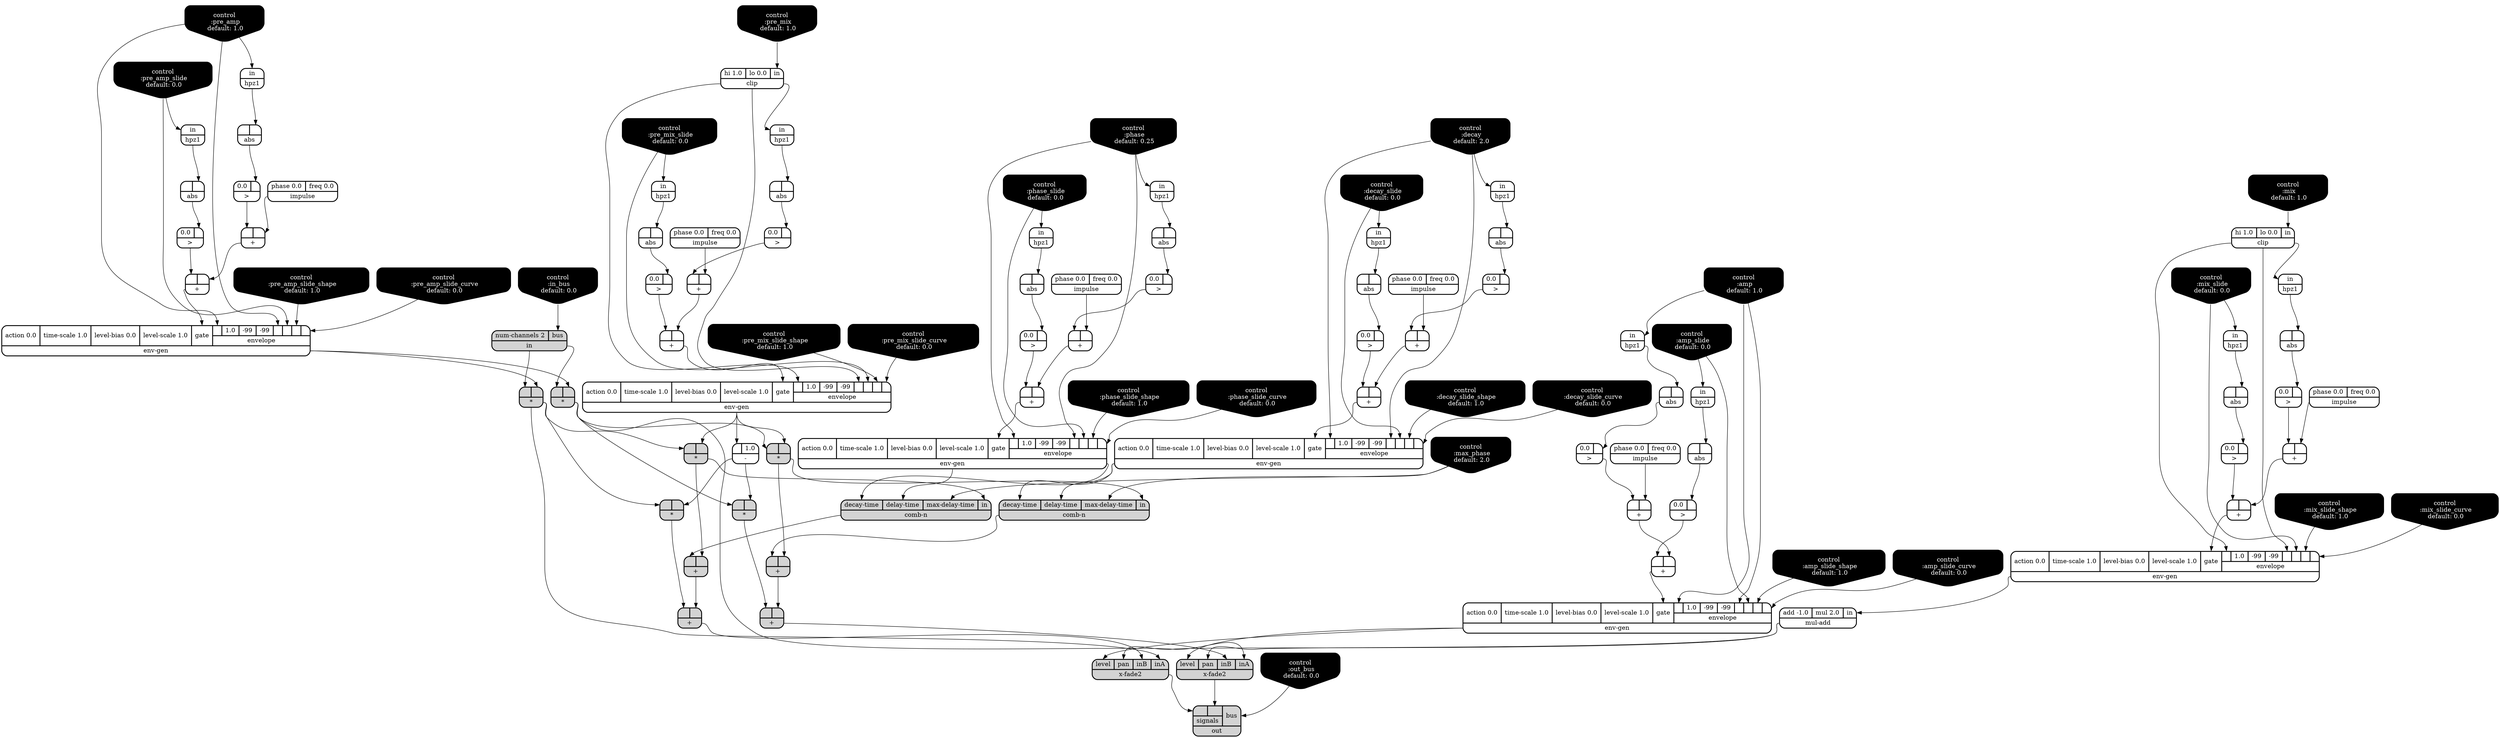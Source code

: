 digraph synthdef {
49 [label = "{{ <b> |<a> } |<__UG_NAME__>* }" style="filled, bold, rounded"  shape=record rankdir=LR];
50 [label = "{{ <b> |<a> } |<__UG_NAME__>* }" style="filled, bold, rounded"  shape=record rankdir=LR];
72 [label = "{{ <b> |<a> } |<__UG_NAME__>* }" style="filled, bold, rounded"  shape=record rankdir=LR];
74 [label = "{{ <b> |<a> } |<__UG_NAME__>* }" style="filled, bold, rounded"  shape=record rankdir=LR];
100 [label = "{{ <b> |<a> } |<__UG_NAME__>* }" style="filled, bold, rounded"  shape=record rankdir=LR];
103 [label = "{{ <b> |<a> } |<__UG_NAME__>* }" style="filled, bold, rounded"  shape=record rankdir=LR];
32 [label = "{{ <b> |<a> } |<__UG_NAME__>+ }" style="bold, rounded" shape=record rankdir=LR];
36 [label = "{{ <b> |<a> } |<__UG_NAME__>+ }" style="bold, rounded" shape=record rankdir=LR];
42 [label = "{{ <b> |<a> } |<__UG_NAME__>+ }" style="bold, rounded" shape=record rankdir=LR];
46 [label = "{{ <b> |<a> } |<__UG_NAME__>+ }" style="bold, rounded" shape=record rankdir=LR];
55 [label = "{{ <b> |<a> } |<__UG_NAME__>+ }" style="bold, rounded" shape=record rankdir=LR];
59 [label = "{{ <b> |<a> } |<__UG_NAME__>+ }" style="bold, rounded" shape=record rankdir=LR];
65 [label = "{{ <b> |<a> } |<__UG_NAME__>+ }" style="bold, rounded" shape=record rankdir=LR];
69 [label = "{{ <b> |<a> } |<__UG_NAME__>+ }" style="bold, rounded" shape=record rankdir=LR];
76 [label = "{{ <b> |<a> } |<__UG_NAME__>+ }" style="filled, bold, rounded"  shape=record rankdir=LR];
77 [label = "{{ <b> |<a> } |<__UG_NAME__>+ }" style="filled, bold, rounded"  shape=record rankdir=LR];
82 [label = "{{ <b> |<a> } |<__UG_NAME__>+ }" style="bold, rounded" shape=record rankdir=LR];
86 [label = "{{ <b> |<a> } |<__UG_NAME__>+ }" style="bold, rounded" shape=record rankdir=LR];
93 [label = "{{ <b> |<a> } |<__UG_NAME__>+ }" style="bold, rounded" shape=record rankdir=LR];
97 [label = "{{ <b> |<a> } |<__UG_NAME__>+ }" style="bold, rounded" shape=record rankdir=LR];
102 [label = "{{ <b> |<a> } |<__UG_NAME__>+ }" style="filled, bold, rounded"  shape=record rankdir=LR];
104 [label = "{{ <b> |<a> } |<__UG_NAME__>+ }" style="filled, bold, rounded"  shape=record rankdir=LR];
73 [label = "{{ <b> |<a> 1.0} |<__UG_NAME__>- }" style="bold, rounded" shape=record rankdir=LR];
31 [label = "{{ <b> 0.0|<a> } |<__UG_NAME__>\> }" style="bold, rounded" shape=record rankdir=LR];
35 [label = "{{ <b> 0.0|<a> } |<__UG_NAME__>\> }" style="bold, rounded" shape=record rankdir=LR];
41 [label = "{{ <b> 0.0|<a> } |<__UG_NAME__>\> }" style="bold, rounded" shape=record rankdir=LR];
45 [label = "{{ <b> 0.0|<a> } |<__UG_NAME__>\> }" style="bold, rounded" shape=record rankdir=LR];
54 [label = "{{ <b> 0.0|<a> } |<__UG_NAME__>\> }" style="bold, rounded" shape=record rankdir=LR];
58 [label = "{{ <b> 0.0|<a> } |<__UG_NAME__>\> }" style="bold, rounded" shape=record rankdir=LR];
64 [label = "{{ <b> 0.0|<a> } |<__UG_NAME__>\> }" style="bold, rounded" shape=record rankdir=LR];
68 [label = "{{ <b> 0.0|<a> } |<__UG_NAME__>\> }" style="bold, rounded" shape=record rankdir=LR];
81 [label = "{{ <b> 0.0|<a> } |<__UG_NAME__>\> }" style="bold, rounded" shape=record rankdir=LR];
85 [label = "{{ <b> 0.0|<a> } |<__UG_NAME__>\> }" style="bold, rounded" shape=record rankdir=LR];
92 [label = "{{ <b> 0.0|<a> } |<__UG_NAME__>\> }" style="bold, rounded" shape=record rankdir=LR];
96 [label = "{{ <b> 0.0|<a> } |<__UG_NAME__>\> }" style="bold, rounded" shape=record rankdir=LR];
30 [label = "{{ <b> |<a> } |<__UG_NAME__>abs }" style="bold, rounded" shape=record rankdir=LR];
34 [label = "{{ <b> |<a> } |<__UG_NAME__>abs }" style="bold, rounded" shape=record rankdir=LR];
40 [label = "{{ <b> |<a> } |<__UG_NAME__>abs }" style="bold, rounded" shape=record rankdir=LR];
44 [label = "{{ <b> |<a> } |<__UG_NAME__>abs }" style="bold, rounded" shape=record rankdir=LR];
53 [label = "{{ <b> |<a> } |<__UG_NAME__>abs }" style="bold, rounded" shape=record rankdir=LR];
57 [label = "{{ <b> |<a> } |<__UG_NAME__>abs }" style="bold, rounded" shape=record rankdir=LR];
63 [label = "{{ <b> |<a> } |<__UG_NAME__>abs }" style="bold, rounded" shape=record rankdir=LR];
67 [label = "{{ <b> |<a> } |<__UG_NAME__>abs }" style="bold, rounded" shape=record rankdir=LR];
80 [label = "{{ <b> |<a> } |<__UG_NAME__>abs }" style="bold, rounded" shape=record rankdir=LR];
84 [label = "{{ <b> |<a> } |<__UG_NAME__>abs }" style="bold, rounded" shape=record rankdir=LR];
91 [label = "{{ <b> |<a> } |<__UG_NAME__>abs }" style="bold, rounded" shape=record rankdir=LR];
95 [label = "{{ <b> |<a> } |<__UG_NAME__>abs }" style="bold, rounded" shape=record rankdir=LR];
28 [label = "{{ <hi> hi 1.0|<lo> lo 0.0|<in> in} |<__UG_NAME__>clip }" style="bold, rounded" shape=record rankdir=LR];
78 [label = "{{ <hi> hi 1.0|<lo> lo 0.0|<in> in} |<__UG_NAME__>clip }" style="bold, rounded" shape=record rankdir=LR];
71 [label = "{{ <decay____time> decay-time|<delay____time> delay-time|<max____delay____time> max-delay-time|<in> in} |<__UG_NAME__>comb-n }" style="filled, bold, rounded"  shape=record rankdir=LR];
101 [label = "{{ <decay____time> decay-time|<delay____time> delay-time|<max____delay____time> max-delay-time|<in> in} |<__UG_NAME__>comb-n }" style="filled, bold, rounded"  shape=record rankdir=LR];
0 [label = "control
 :phase
 default: 0.25" shape=invhouse style="rounded, filled, bold" fillcolor=black fontcolor=white ]; 
1 [label = "control
 :phase_slide
 default: 0.0" shape=invhouse style="rounded, filled, bold" fillcolor=black fontcolor=white ]; 
2 [label = "control
 :phase_slide_shape
 default: 1.0" shape=invhouse style="rounded, filled, bold" fillcolor=black fontcolor=white ]; 
3 [label = "control
 :phase_slide_curve
 default: 0.0" shape=invhouse style="rounded, filled, bold" fillcolor=black fontcolor=white ]; 
4 [label = "control
 :decay
 default: 2.0" shape=invhouse style="rounded, filled, bold" fillcolor=black fontcolor=white ]; 
5 [label = "control
 :decay_slide
 default: 0.0" shape=invhouse style="rounded, filled, bold" fillcolor=black fontcolor=white ]; 
6 [label = "control
 :decay_slide_shape
 default: 1.0" shape=invhouse style="rounded, filled, bold" fillcolor=black fontcolor=white ]; 
7 [label = "control
 :decay_slide_curve
 default: 0.0" shape=invhouse style="rounded, filled, bold" fillcolor=black fontcolor=white ]; 
8 [label = "control
 :max_phase
 default: 2.0" shape=invhouse style="rounded, filled, bold" fillcolor=black fontcolor=white ]; 
9 [label = "control
 :pre_amp
 default: 1.0" shape=invhouse style="rounded, filled, bold" fillcolor=black fontcolor=white ]; 
10 [label = "control
 :pre_amp_slide
 default: 0.0" shape=invhouse style="rounded, filled, bold" fillcolor=black fontcolor=white ]; 
11 [label = "control
 :pre_amp_slide_shape
 default: 1.0" shape=invhouse style="rounded, filled, bold" fillcolor=black fontcolor=white ]; 
12 [label = "control
 :pre_amp_slide_curve
 default: 0.0" shape=invhouse style="rounded, filled, bold" fillcolor=black fontcolor=white ]; 
13 [label = "control
 :amp
 default: 1.0" shape=invhouse style="rounded, filled, bold" fillcolor=black fontcolor=white ]; 
14 [label = "control
 :amp_slide
 default: 0.0" shape=invhouse style="rounded, filled, bold" fillcolor=black fontcolor=white ]; 
15 [label = "control
 :amp_slide_shape
 default: 1.0" shape=invhouse style="rounded, filled, bold" fillcolor=black fontcolor=white ]; 
16 [label = "control
 :amp_slide_curve
 default: 0.0" shape=invhouse style="rounded, filled, bold" fillcolor=black fontcolor=white ]; 
17 [label = "control
 :mix
 default: 1.0" shape=invhouse style="rounded, filled, bold" fillcolor=black fontcolor=white ]; 
18 [label = "control
 :mix_slide
 default: 0.0" shape=invhouse style="rounded, filled, bold" fillcolor=black fontcolor=white ]; 
19 [label = "control
 :mix_slide_shape
 default: 1.0" shape=invhouse style="rounded, filled, bold" fillcolor=black fontcolor=white ]; 
20 [label = "control
 :mix_slide_curve
 default: 0.0" shape=invhouse style="rounded, filled, bold" fillcolor=black fontcolor=white ]; 
21 [label = "control
 :pre_mix
 default: 1.0" shape=invhouse style="rounded, filled, bold" fillcolor=black fontcolor=white ]; 
22 [label = "control
 :pre_mix_slide
 default: 0.0" shape=invhouse style="rounded, filled, bold" fillcolor=black fontcolor=white ]; 
23 [label = "control
 :pre_mix_slide_shape
 default: 1.0" shape=invhouse style="rounded, filled, bold" fillcolor=black fontcolor=white ]; 
24 [label = "control
 :pre_mix_slide_curve
 default: 0.0" shape=invhouse style="rounded, filled, bold" fillcolor=black fontcolor=white ]; 
25 [label = "control
 :in_bus
 default: 0.0" shape=invhouse style="rounded, filled, bold" fillcolor=black fontcolor=white ]; 
26 [label = "control
 :out_bus
 default: 0.0" shape=invhouse style="rounded, filled, bold" fillcolor=black fontcolor=white ]; 
37 [label = "{{ <action> action 0.0|<time____scale> time-scale 1.0|<level____bias> level-bias 0.0|<level____scale> level-scale 1.0|<gate> gate|{{<envelope___clip___0>|1.0|-99|-99|<envelope___clip___4>|<envelope___control___5>|<envelope___control___6>|<envelope___control___7>}|envelope}} |<__UG_NAME__>env-gen }" style="bold, rounded" shape=record rankdir=LR];
47 [label = "{{ <action> action 0.0|<time____scale> time-scale 1.0|<level____bias> level-bias 0.0|<level____scale> level-scale 1.0|<gate> gate|{{<envelope___control___0>|1.0|-99|-99|<envelope___control___4>|<envelope___control___5>|<envelope___control___6>|<envelope___control___7>}|envelope}} |<__UG_NAME__>env-gen }" style="bold, rounded" shape=record rankdir=LR];
60 [label = "{{ <action> action 0.0|<time____scale> time-scale 1.0|<level____bias> level-bias 0.0|<level____scale> level-scale 1.0|<gate> gate|{{<envelope___control___0>|1.0|-99|-99|<envelope___control___4>|<envelope___control___5>|<envelope___control___6>|<envelope___control___7>}|envelope}} |<__UG_NAME__>env-gen }" style="bold, rounded" shape=record rankdir=LR];
70 [label = "{{ <action> action 0.0|<time____scale> time-scale 1.0|<level____bias> level-bias 0.0|<level____scale> level-scale 1.0|<gate> gate|{{<envelope___control___0>|1.0|-99|-99|<envelope___control___4>|<envelope___control___5>|<envelope___control___6>|<envelope___control___7>}|envelope}} |<__UG_NAME__>env-gen }" style="bold, rounded" shape=record rankdir=LR];
87 [label = "{{ <action> action 0.0|<time____scale> time-scale 1.0|<level____bias> level-bias 0.0|<level____scale> level-scale 1.0|<gate> gate|{{<envelope___clip___0>|1.0|-99|-99|<envelope___clip___4>|<envelope___control___5>|<envelope___control___6>|<envelope___control___7>}|envelope}} |<__UG_NAME__>env-gen }" style="bold, rounded" shape=record rankdir=LR];
98 [label = "{{ <action> action 0.0|<time____scale> time-scale 1.0|<level____bias> level-bias 0.0|<level____scale> level-scale 1.0|<gate> gate|{{<envelope___control___0>|1.0|-99|-99|<envelope___control___4>|<envelope___control___5>|<envelope___control___6>|<envelope___control___7>}|envelope}} |<__UG_NAME__>env-gen }" style="bold, rounded" shape=record rankdir=LR];
29 [label = "{{ <in> in} |<__UG_NAME__>hpz1 }" style="bold, rounded" shape=record rankdir=LR];
33 [label = "{{ <in> in} |<__UG_NAME__>hpz1 }" style="bold, rounded" shape=record rankdir=LR];
39 [label = "{{ <in> in} |<__UG_NAME__>hpz1 }" style="bold, rounded" shape=record rankdir=LR];
43 [label = "{{ <in> in} |<__UG_NAME__>hpz1 }" style="bold, rounded" shape=record rankdir=LR];
52 [label = "{{ <in> in} |<__UG_NAME__>hpz1 }" style="bold, rounded" shape=record rankdir=LR];
56 [label = "{{ <in> in} |<__UG_NAME__>hpz1 }" style="bold, rounded" shape=record rankdir=LR];
62 [label = "{{ <in> in} |<__UG_NAME__>hpz1 }" style="bold, rounded" shape=record rankdir=LR];
66 [label = "{{ <in> in} |<__UG_NAME__>hpz1 }" style="bold, rounded" shape=record rankdir=LR];
79 [label = "{{ <in> in} |<__UG_NAME__>hpz1 }" style="bold, rounded" shape=record rankdir=LR];
83 [label = "{{ <in> in} |<__UG_NAME__>hpz1 }" style="bold, rounded" shape=record rankdir=LR];
90 [label = "{{ <in> in} |<__UG_NAME__>hpz1 }" style="bold, rounded" shape=record rankdir=LR];
94 [label = "{{ <in> in} |<__UG_NAME__>hpz1 }" style="bold, rounded" shape=record rankdir=LR];
27 [label = "{{ <phase> phase 0.0|<freq> freq 0.0} |<__UG_NAME__>impulse }" style="bold, rounded" shape=record rankdir=LR];
38 [label = "{{ <phase> phase 0.0|<freq> freq 0.0} |<__UG_NAME__>impulse }" style="bold, rounded" shape=record rankdir=LR];
51 [label = "{{ <phase> phase 0.0|<freq> freq 0.0} |<__UG_NAME__>impulse }" style="bold, rounded" shape=record rankdir=LR];
61 [label = "{{ <phase> phase 0.0|<freq> freq 0.0} |<__UG_NAME__>impulse }" style="bold, rounded" shape=record rankdir=LR];
75 [label = "{{ <phase> phase 0.0|<freq> freq 0.0} |<__UG_NAME__>impulse }" style="bold, rounded" shape=record rankdir=LR];
89 [label = "{{ <phase> phase 0.0|<freq> freq 0.0} |<__UG_NAME__>impulse }" style="bold, rounded" shape=record rankdir=LR];
48 [label = "{{ <num____channels> num-channels 2|<bus> bus} |<__UG_NAME__>in }" style="filled, bold, rounded"  shape=record rankdir=LR];
88 [label = "{{ <add> add -1.0|<mul> mul 2.0|<in> in} |<__UG_NAME__>mul-add }" style="bold, rounded" shape=record rankdir=LR];
106 [label = "{{ {{<signals___x____fade2___0>|<signals___x____fade2___1>}|signals}|<bus> bus} |<__UG_NAME__>out }" style="filled, bold, rounded"  shape=record rankdir=LR];
99 [label = "{{ <level> level|<pan> pan|<inb> inB|<ina> inA} |<__UG_NAME__>x-fade2 }" style="filled, bold, rounded"  shape=record rankdir=LR];
105 [label = "{{ <level> level|<pan> pan|<inb> inB|<ina> inA} |<__UG_NAME__>x-fade2 }" style="filled, bold, rounded"  shape=record rankdir=LR];

47:__UG_NAME__ -> 49:a ;
48:__UG_NAME__ -> 49:b ;
37:__UG_NAME__ -> 50:a ;
49:__UG_NAME__ -> 50:b ;
47:__UG_NAME__ -> 72:a ;
48:__UG_NAME__ -> 72:b ;
73:__UG_NAME__ -> 74:a ;
49:__UG_NAME__ -> 74:b ;
37:__UG_NAME__ -> 100:a ;
72:__UG_NAME__ -> 100:b ;
73:__UG_NAME__ -> 103:a ;
72:__UG_NAME__ -> 103:b ;
27:__UG_NAME__ -> 32:a ;
31:__UG_NAME__ -> 32:b ;
32:__UG_NAME__ -> 36:a ;
35:__UG_NAME__ -> 36:b ;
38:__UG_NAME__ -> 42:a ;
41:__UG_NAME__ -> 42:b ;
42:__UG_NAME__ -> 46:a ;
45:__UG_NAME__ -> 46:b ;
51:__UG_NAME__ -> 55:a ;
54:__UG_NAME__ -> 55:b ;
55:__UG_NAME__ -> 59:a ;
58:__UG_NAME__ -> 59:b ;
61:__UG_NAME__ -> 65:a ;
64:__UG_NAME__ -> 65:b ;
65:__UG_NAME__ -> 69:a ;
68:__UG_NAME__ -> 69:b ;
50:__UG_NAME__ -> 76:a ;
71:__UG_NAME__ -> 76:b ;
76:__UG_NAME__ -> 77:a ;
74:__UG_NAME__ -> 77:b ;
75:__UG_NAME__ -> 82:a ;
81:__UG_NAME__ -> 82:b ;
82:__UG_NAME__ -> 86:a ;
85:__UG_NAME__ -> 86:b ;
89:__UG_NAME__ -> 93:a ;
92:__UG_NAME__ -> 93:b ;
93:__UG_NAME__ -> 97:a ;
96:__UG_NAME__ -> 97:b ;
100:__UG_NAME__ -> 102:a ;
101:__UG_NAME__ -> 102:b ;
102:__UG_NAME__ -> 104:a ;
103:__UG_NAME__ -> 104:b ;
37:__UG_NAME__ -> 73:b ;
30:__UG_NAME__ -> 31:a ;
34:__UG_NAME__ -> 35:a ;
40:__UG_NAME__ -> 41:a ;
44:__UG_NAME__ -> 45:a ;
53:__UG_NAME__ -> 54:a ;
57:__UG_NAME__ -> 58:a ;
63:__UG_NAME__ -> 64:a ;
67:__UG_NAME__ -> 68:a ;
80:__UG_NAME__ -> 81:a ;
84:__UG_NAME__ -> 85:a ;
91:__UG_NAME__ -> 92:a ;
95:__UG_NAME__ -> 96:a ;
29:__UG_NAME__ -> 30:a ;
33:__UG_NAME__ -> 34:a ;
39:__UG_NAME__ -> 40:a ;
43:__UG_NAME__ -> 44:a ;
52:__UG_NAME__ -> 53:a ;
56:__UG_NAME__ -> 57:a ;
62:__UG_NAME__ -> 63:a ;
66:__UG_NAME__ -> 67:a ;
79:__UG_NAME__ -> 80:a ;
83:__UG_NAME__ -> 84:a ;
90:__UG_NAME__ -> 91:a ;
94:__UG_NAME__ -> 95:a ;
21:__UG_NAME__ -> 28:in ;
17:__UG_NAME__ -> 78:in ;
50:__UG_NAME__ -> 71:in ;
8:__UG_NAME__ -> 71:max____delay____time ;
60:__UG_NAME__ -> 71:delay____time ;
70:__UG_NAME__ -> 71:decay____time ;
100:__UG_NAME__ -> 101:in ;
8:__UG_NAME__ -> 101:max____delay____time ;
60:__UG_NAME__ -> 101:delay____time ;
70:__UG_NAME__ -> 101:decay____time ;
28:__UG_NAME__ -> 37:envelope___clip___0 ;
28:__UG_NAME__ -> 37:envelope___clip___4 ;
22:__UG_NAME__ -> 37:envelope___control___5 ;
23:__UG_NAME__ -> 37:envelope___control___6 ;
24:__UG_NAME__ -> 37:envelope___control___7 ;
36:__UG_NAME__ -> 37:gate ;
9:__UG_NAME__ -> 47:envelope___control___0 ;
9:__UG_NAME__ -> 47:envelope___control___4 ;
10:__UG_NAME__ -> 47:envelope___control___5 ;
11:__UG_NAME__ -> 47:envelope___control___6 ;
12:__UG_NAME__ -> 47:envelope___control___7 ;
46:__UG_NAME__ -> 47:gate ;
0:__UG_NAME__ -> 60:envelope___control___0 ;
0:__UG_NAME__ -> 60:envelope___control___4 ;
1:__UG_NAME__ -> 60:envelope___control___5 ;
2:__UG_NAME__ -> 60:envelope___control___6 ;
3:__UG_NAME__ -> 60:envelope___control___7 ;
59:__UG_NAME__ -> 60:gate ;
4:__UG_NAME__ -> 70:envelope___control___0 ;
4:__UG_NAME__ -> 70:envelope___control___4 ;
5:__UG_NAME__ -> 70:envelope___control___5 ;
6:__UG_NAME__ -> 70:envelope___control___6 ;
7:__UG_NAME__ -> 70:envelope___control___7 ;
69:__UG_NAME__ -> 70:gate ;
78:__UG_NAME__ -> 87:envelope___clip___0 ;
78:__UG_NAME__ -> 87:envelope___clip___4 ;
18:__UG_NAME__ -> 87:envelope___control___5 ;
19:__UG_NAME__ -> 87:envelope___control___6 ;
20:__UG_NAME__ -> 87:envelope___control___7 ;
86:__UG_NAME__ -> 87:gate ;
13:__UG_NAME__ -> 98:envelope___control___0 ;
13:__UG_NAME__ -> 98:envelope___control___4 ;
14:__UG_NAME__ -> 98:envelope___control___5 ;
15:__UG_NAME__ -> 98:envelope___control___6 ;
16:__UG_NAME__ -> 98:envelope___control___7 ;
97:__UG_NAME__ -> 98:gate ;
28:__UG_NAME__ -> 29:in ;
22:__UG_NAME__ -> 33:in ;
9:__UG_NAME__ -> 39:in ;
10:__UG_NAME__ -> 43:in ;
0:__UG_NAME__ -> 52:in ;
1:__UG_NAME__ -> 56:in ;
4:__UG_NAME__ -> 62:in ;
5:__UG_NAME__ -> 66:in ;
78:__UG_NAME__ -> 79:in ;
18:__UG_NAME__ -> 83:in ;
13:__UG_NAME__ -> 90:in ;
14:__UG_NAME__ -> 94:in ;
25:__UG_NAME__ -> 48:bus ;
87:__UG_NAME__ -> 88:in ;
26:__UG_NAME__ -> 106:bus ;
105:__UG_NAME__ -> 106:signals___x____fade2___0 ;
99:__UG_NAME__ -> 106:signals___x____fade2___1 ;
49:__UG_NAME__ -> 99:ina ;
77:__UG_NAME__ -> 99:inb ;
88:__UG_NAME__ -> 99:pan ;
98:__UG_NAME__ -> 99:level ;
72:__UG_NAME__ -> 105:ina ;
104:__UG_NAME__ -> 105:inb ;
88:__UG_NAME__ -> 105:pan ;
98:__UG_NAME__ -> 105:level ;

}
